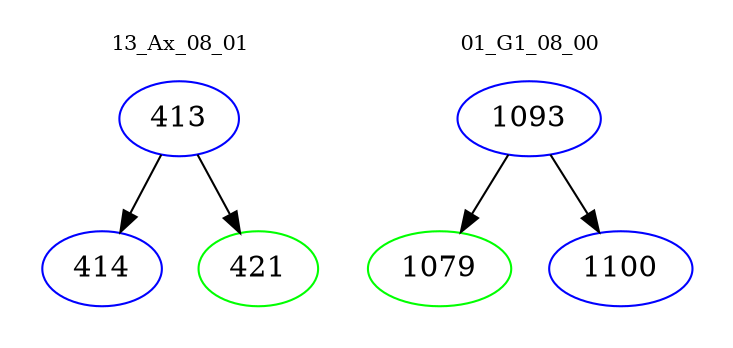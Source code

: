 digraph{
subgraph cluster_0 {
color = white
label = "13_Ax_08_01";
fontsize=10;
T0_413 [label="413", color="blue"]
T0_413 -> T0_414 [color="black"]
T0_414 [label="414", color="blue"]
T0_413 -> T0_421 [color="black"]
T0_421 [label="421", color="green"]
}
subgraph cluster_1 {
color = white
label = "01_G1_08_00";
fontsize=10;
T1_1093 [label="1093", color="blue"]
T1_1093 -> T1_1079 [color="black"]
T1_1079 [label="1079", color="green"]
T1_1093 -> T1_1100 [color="black"]
T1_1100 [label="1100", color="blue"]
}
}
